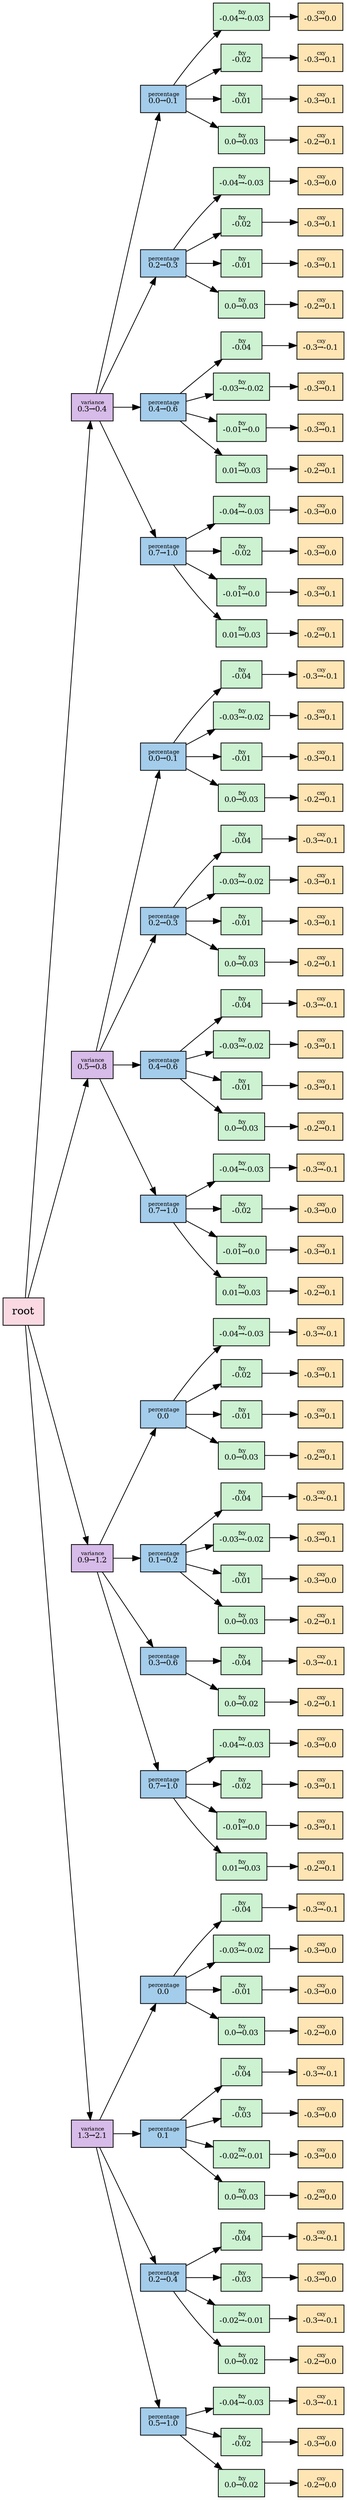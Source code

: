 // My Tree
digraph {
	graph [rankdir=LR]
	root [label=root fillcolor="#FAD9E2" shape=box style=filled]
	root_0 [label=<<FONT POINT-SIZE="7"> variance</FONT><BR/><FONT POINT-SIZE="10">0.3&rarr;0.4</FONT>> fillcolor="#D7BBE8" shape=box style=filled]
	root -> root_0
	root_0_0 [label=<<FONT POINT-SIZE="7"> percentage</FONT><BR/><FONT POINT-SIZE="10">0.0&rarr;0.1</FONT>> fillcolor="#A4CDEB" shape=box style=filled]
	root_0 -> root_0_0
	root_0_0_0 [label=<<FONT POINT-SIZE="7"> fxy</FONT><BR/><FONT POINT-SIZE="10">-0.04&rarr;-0.03</FONT>> fillcolor="#CCF2D2" shape=box style=filled]
	root_0_0 -> root_0_0_0
	root_0_0_0_0 [label=<<FONT POINT-SIZE="7"> cxy</FONT><BR/><FONT POINT-SIZE="10">-0.3&rarr;0.0</FONT>> fillcolor="#FFE5B4" shape=box style=filled]
	root_0_0_0 -> root_0_0_0_0
	root_0_0_1 [label=<<FONT POINT-SIZE="7"> fxy</FONT><BR/><FONT POINT-SIZE="10">-0.02</FONT>> fillcolor="#CCF2D2" shape=box style=filled]
	root_0_0 -> root_0_0_1
	root_0_0_1_0 [label=<<FONT POINT-SIZE="7"> cxy</FONT><BR/><FONT POINT-SIZE="10">-0.3&rarr;0.1</FONT>> fillcolor="#FFE5B4" shape=box style=filled]
	root_0_0_1 -> root_0_0_1_0
	root_0_0_2 [label=<<FONT POINT-SIZE="7"> fxy</FONT><BR/><FONT POINT-SIZE="10">-0.01</FONT>> fillcolor="#CCF2D2" shape=box style=filled]
	root_0_0 -> root_0_0_2
	root_0_0_2_0 [label=<<FONT POINT-SIZE="7"> cxy</FONT><BR/><FONT POINT-SIZE="10">-0.3&rarr;0.1</FONT>> fillcolor="#FFE5B4" shape=box style=filled]
	root_0_0_2 -> root_0_0_2_0
	root_0_0_3 [label=<<FONT POINT-SIZE="7"> fxy</FONT><BR/><FONT POINT-SIZE="10">0.0&rarr;0.03</FONT>> fillcolor="#CCF2D2" shape=box style=filled]
	root_0_0 -> root_0_0_3
	root_0_0_3_0 [label=<<FONT POINT-SIZE="7"> cxy</FONT><BR/><FONT POINT-SIZE="10">-0.2&rarr;0.1</FONT>> fillcolor="#FFE5B4" shape=box style=filled]
	root_0_0_3 -> root_0_0_3_0
	root_0_1 [label=<<FONT POINT-SIZE="7"> percentage</FONT><BR/><FONT POINT-SIZE="10">0.2&rarr;0.3</FONT>> fillcolor="#A4CDEB" shape=box style=filled]
	root_0 -> root_0_1
	root_0_1_0 [label=<<FONT POINT-SIZE="7"> fxy</FONT><BR/><FONT POINT-SIZE="10">-0.04&rarr;-0.03</FONT>> fillcolor="#CCF2D2" shape=box style=filled]
	root_0_1 -> root_0_1_0
	root_0_1_0_0 [label=<<FONT POINT-SIZE="7"> cxy</FONT><BR/><FONT POINT-SIZE="10">-0.3&rarr;0.0</FONT>> fillcolor="#FFE5B4" shape=box style=filled]
	root_0_1_0 -> root_0_1_0_0
	root_0_1_1 [label=<<FONT POINT-SIZE="7"> fxy</FONT><BR/><FONT POINT-SIZE="10">-0.02</FONT>> fillcolor="#CCF2D2" shape=box style=filled]
	root_0_1 -> root_0_1_1
	root_0_1_1_0 [label=<<FONT POINT-SIZE="7"> cxy</FONT><BR/><FONT POINT-SIZE="10">-0.3&rarr;0.1</FONT>> fillcolor="#FFE5B4" shape=box style=filled]
	root_0_1_1 -> root_0_1_1_0
	root_0_1_2 [label=<<FONT POINT-SIZE="7"> fxy</FONT><BR/><FONT POINT-SIZE="10">-0.01</FONT>> fillcolor="#CCF2D2" shape=box style=filled]
	root_0_1 -> root_0_1_2
	root_0_1_2_0 [label=<<FONT POINT-SIZE="7"> cxy</FONT><BR/><FONT POINT-SIZE="10">-0.3&rarr;0.1</FONT>> fillcolor="#FFE5B4" shape=box style=filled]
	root_0_1_2 -> root_0_1_2_0
	root_0_1_3 [label=<<FONT POINT-SIZE="7"> fxy</FONT><BR/><FONT POINT-SIZE="10">0.0&rarr;0.03</FONT>> fillcolor="#CCF2D2" shape=box style=filled]
	root_0_1 -> root_0_1_3
	root_0_1_3_0 [label=<<FONT POINT-SIZE="7"> cxy</FONT><BR/><FONT POINT-SIZE="10">-0.2&rarr;0.1</FONT>> fillcolor="#FFE5B4" shape=box style=filled]
	root_0_1_3 -> root_0_1_3_0
	root_0_2 [label=<<FONT POINT-SIZE="7"> percentage</FONT><BR/><FONT POINT-SIZE="10">0.4&rarr;0.6</FONT>> fillcolor="#A4CDEB" shape=box style=filled]
	root_0 -> root_0_2
	root_0_2_0 [label=<<FONT POINT-SIZE="7"> fxy</FONT><BR/><FONT POINT-SIZE="10">-0.04</FONT>> fillcolor="#CCF2D2" shape=box style=filled]
	root_0_2 -> root_0_2_0
	root_0_2_0_0 [label=<<FONT POINT-SIZE="7"> cxy</FONT><BR/><FONT POINT-SIZE="10">-0.3&rarr;-0.1</FONT>> fillcolor="#FFE5B4" shape=box style=filled]
	root_0_2_0 -> root_0_2_0_0
	root_0_2_1 [label=<<FONT POINT-SIZE="7"> fxy</FONT><BR/><FONT POINT-SIZE="10">-0.03&rarr;-0.02</FONT>> fillcolor="#CCF2D2" shape=box style=filled]
	root_0_2 -> root_0_2_1
	root_0_2_1_0 [label=<<FONT POINT-SIZE="7"> cxy</FONT><BR/><FONT POINT-SIZE="10">-0.3&rarr;0.1</FONT>> fillcolor="#FFE5B4" shape=box style=filled]
	root_0_2_1 -> root_0_2_1_0
	root_0_2_2 [label=<<FONT POINT-SIZE="7"> fxy</FONT><BR/><FONT POINT-SIZE="10">-0.01&rarr;0.0</FONT>> fillcolor="#CCF2D2" shape=box style=filled]
	root_0_2 -> root_0_2_2
	root_0_2_2_0 [label=<<FONT POINT-SIZE="7"> cxy</FONT><BR/><FONT POINT-SIZE="10">-0.3&rarr;0.1</FONT>> fillcolor="#FFE5B4" shape=box style=filled]
	root_0_2_2 -> root_0_2_2_0
	root_0_2_3 [label=<<FONT POINT-SIZE="7"> fxy</FONT><BR/><FONT POINT-SIZE="10">0.01&rarr;0.03</FONT>> fillcolor="#CCF2D2" shape=box style=filled]
	root_0_2 -> root_0_2_3
	root_0_2_3_0 [label=<<FONT POINT-SIZE="7"> cxy</FONT><BR/><FONT POINT-SIZE="10">-0.2&rarr;0.1</FONT>> fillcolor="#FFE5B4" shape=box style=filled]
	root_0_2_3 -> root_0_2_3_0
	root_0_3 [label=<<FONT POINT-SIZE="7"> percentage</FONT><BR/><FONT POINT-SIZE="10">0.7&rarr;1.0</FONT>> fillcolor="#A4CDEB" shape=box style=filled]
	root_0 -> root_0_3
	root_0_3_0 [label=<<FONT POINT-SIZE="7"> fxy</FONT><BR/><FONT POINT-SIZE="10">-0.04&rarr;-0.03</FONT>> fillcolor="#CCF2D2" shape=box style=filled]
	root_0_3 -> root_0_3_0
	root_0_3_0_0 [label=<<FONT POINT-SIZE="7"> cxy</FONT><BR/><FONT POINT-SIZE="10">-0.3&rarr;0.0</FONT>> fillcolor="#FFE5B4" shape=box style=filled]
	root_0_3_0 -> root_0_3_0_0
	root_0_3_1 [label=<<FONT POINT-SIZE="7"> fxy</FONT><BR/><FONT POINT-SIZE="10">-0.02</FONT>> fillcolor="#CCF2D2" shape=box style=filled]
	root_0_3 -> root_0_3_1
	root_0_3_1_0 [label=<<FONT POINT-SIZE="7"> cxy</FONT><BR/><FONT POINT-SIZE="10">-0.3&rarr;0.0</FONT>> fillcolor="#FFE5B4" shape=box style=filled]
	root_0_3_1 -> root_0_3_1_0
	root_0_3_2 [label=<<FONT POINT-SIZE="7"> fxy</FONT><BR/><FONT POINT-SIZE="10">-0.01&rarr;0.0</FONT>> fillcolor="#CCF2D2" shape=box style=filled]
	root_0_3 -> root_0_3_2
	root_0_3_2_0 [label=<<FONT POINT-SIZE="7"> cxy</FONT><BR/><FONT POINT-SIZE="10">-0.3&rarr;0.1</FONT>> fillcolor="#FFE5B4" shape=box style=filled]
	root_0_3_2 -> root_0_3_2_0
	root_0_3_3 [label=<<FONT POINT-SIZE="7"> fxy</FONT><BR/><FONT POINT-SIZE="10">0.01&rarr;0.03</FONT>> fillcolor="#CCF2D2" shape=box style=filled]
	root_0_3 -> root_0_3_3
	root_0_3_3_0 [label=<<FONT POINT-SIZE="7"> cxy</FONT><BR/><FONT POINT-SIZE="10">-0.2&rarr;0.1</FONT>> fillcolor="#FFE5B4" shape=box style=filled]
	root_0_3_3 -> root_0_3_3_0
	root_1 [label=<<FONT POINT-SIZE="7"> variance</FONT><BR/><FONT POINT-SIZE="10">0.5&rarr;0.8</FONT>> fillcolor="#D7BBE8" shape=box style=filled]
	root -> root_1
	root_1_0 [label=<<FONT POINT-SIZE="7"> percentage</FONT><BR/><FONT POINT-SIZE="10">0.0&rarr;0.1</FONT>> fillcolor="#A4CDEB" shape=box style=filled]
	root_1 -> root_1_0
	root_1_0_0 [label=<<FONT POINT-SIZE="7"> fxy</FONT><BR/><FONT POINT-SIZE="10">-0.04</FONT>> fillcolor="#CCF2D2" shape=box style=filled]
	root_1_0 -> root_1_0_0
	root_1_0_0_0 [label=<<FONT POINT-SIZE="7"> cxy</FONT><BR/><FONT POINT-SIZE="10">-0.3&rarr;-0.1</FONT>> fillcolor="#FFE5B4" shape=box style=filled]
	root_1_0_0 -> root_1_0_0_0
	root_1_0_1 [label=<<FONT POINT-SIZE="7"> fxy</FONT><BR/><FONT POINT-SIZE="10">-0.03&rarr;-0.02</FONT>> fillcolor="#CCF2D2" shape=box style=filled]
	root_1_0 -> root_1_0_1
	root_1_0_1_0 [label=<<FONT POINT-SIZE="7"> cxy</FONT><BR/><FONT POINT-SIZE="10">-0.3&rarr;0.1</FONT>> fillcolor="#FFE5B4" shape=box style=filled]
	root_1_0_1 -> root_1_0_1_0
	root_1_0_2 [label=<<FONT POINT-SIZE="7"> fxy</FONT><BR/><FONT POINT-SIZE="10">-0.01</FONT>> fillcolor="#CCF2D2" shape=box style=filled]
	root_1_0 -> root_1_0_2
	root_1_0_2_0 [label=<<FONT POINT-SIZE="7"> cxy</FONT><BR/><FONT POINT-SIZE="10">-0.3&rarr;0.1</FONT>> fillcolor="#FFE5B4" shape=box style=filled]
	root_1_0_2 -> root_1_0_2_0
	root_1_0_3 [label=<<FONT POINT-SIZE="7"> fxy</FONT><BR/><FONT POINT-SIZE="10">0.0&rarr;0.03</FONT>> fillcolor="#CCF2D2" shape=box style=filled]
	root_1_0 -> root_1_0_3
	root_1_0_3_0 [label=<<FONT POINT-SIZE="7"> cxy</FONT><BR/><FONT POINT-SIZE="10">-0.2&rarr;0.1</FONT>> fillcolor="#FFE5B4" shape=box style=filled]
	root_1_0_3 -> root_1_0_3_0
	root_1_1 [label=<<FONT POINT-SIZE="7"> percentage</FONT><BR/><FONT POINT-SIZE="10">0.2&rarr;0.3</FONT>> fillcolor="#A4CDEB" shape=box style=filled]
	root_1 -> root_1_1
	root_1_1_0 [label=<<FONT POINT-SIZE="7"> fxy</FONT><BR/><FONT POINT-SIZE="10">-0.04</FONT>> fillcolor="#CCF2D2" shape=box style=filled]
	root_1_1 -> root_1_1_0
	root_1_1_0_0 [label=<<FONT POINT-SIZE="7"> cxy</FONT><BR/><FONT POINT-SIZE="10">-0.3&rarr;-0.1</FONT>> fillcolor="#FFE5B4" shape=box style=filled]
	root_1_1_0 -> root_1_1_0_0
	root_1_1_1 [label=<<FONT POINT-SIZE="7"> fxy</FONT><BR/><FONT POINT-SIZE="10">-0.03&rarr;-0.02</FONT>> fillcolor="#CCF2D2" shape=box style=filled]
	root_1_1 -> root_1_1_1
	root_1_1_1_0 [label=<<FONT POINT-SIZE="7"> cxy</FONT><BR/><FONT POINT-SIZE="10">-0.3&rarr;0.1</FONT>> fillcolor="#FFE5B4" shape=box style=filled]
	root_1_1_1 -> root_1_1_1_0
	root_1_1_2 [label=<<FONT POINT-SIZE="7"> fxy</FONT><BR/><FONT POINT-SIZE="10">-0.01</FONT>> fillcolor="#CCF2D2" shape=box style=filled]
	root_1_1 -> root_1_1_2
	root_1_1_2_0 [label=<<FONT POINT-SIZE="7"> cxy</FONT><BR/><FONT POINT-SIZE="10">-0.3&rarr;0.1</FONT>> fillcolor="#FFE5B4" shape=box style=filled]
	root_1_1_2 -> root_1_1_2_0
	root_1_1_3 [label=<<FONT POINT-SIZE="7"> fxy</FONT><BR/><FONT POINT-SIZE="10">0.0&rarr;0.03</FONT>> fillcolor="#CCF2D2" shape=box style=filled]
	root_1_1 -> root_1_1_3
	root_1_1_3_0 [label=<<FONT POINT-SIZE="7"> cxy</FONT><BR/><FONT POINT-SIZE="10">-0.2&rarr;0.1</FONT>> fillcolor="#FFE5B4" shape=box style=filled]
	root_1_1_3 -> root_1_1_3_0
	root_1_2 [label=<<FONT POINT-SIZE="7"> percentage</FONT><BR/><FONT POINT-SIZE="10">0.4&rarr;0.6</FONT>> fillcolor="#A4CDEB" shape=box style=filled]
	root_1 -> root_1_2
	root_1_2_0 [label=<<FONT POINT-SIZE="7"> fxy</FONT><BR/><FONT POINT-SIZE="10">-0.04</FONT>> fillcolor="#CCF2D2" shape=box style=filled]
	root_1_2 -> root_1_2_0
	root_1_2_0_0 [label=<<FONT POINT-SIZE="7"> cxy</FONT><BR/><FONT POINT-SIZE="10">-0.3&rarr;-0.1</FONT>> fillcolor="#FFE5B4" shape=box style=filled]
	root_1_2_0 -> root_1_2_0_0
	root_1_2_1 [label=<<FONT POINT-SIZE="7"> fxy</FONT><BR/><FONT POINT-SIZE="10">-0.03&rarr;-0.02</FONT>> fillcolor="#CCF2D2" shape=box style=filled]
	root_1_2 -> root_1_2_1
	root_1_2_1_0 [label=<<FONT POINT-SIZE="7"> cxy</FONT><BR/><FONT POINT-SIZE="10">-0.3&rarr;0.1</FONT>> fillcolor="#FFE5B4" shape=box style=filled]
	root_1_2_1 -> root_1_2_1_0
	root_1_2_2 [label=<<FONT POINT-SIZE="7"> fxy</FONT><BR/><FONT POINT-SIZE="10">-0.01</FONT>> fillcolor="#CCF2D2" shape=box style=filled]
	root_1_2 -> root_1_2_2
	root_1_2_2_0 [label=<<FONT POINT-SIZE="7"> cxy</FONT><BR/><FONT POINT-SIZE="10">-0.3&rarr;0.1</FONT>> fillcolor="#FFE5B4" shape=box style=filled]
	root_1_2_2 -> root_1_2_2_0
	root_1_2_3 [label=<<FONT POINT-SIZE="7"> fxy</FONT><BR/><FONT POINT-SIZE="10">0.0&rarr;0.03</FONT>> fillcolor="#CCF2D2" shape=box style=filled]
	root_1_2 -> root_1_2_3
	root_1_2_3_0 [label=<<FONT POINT-SIZE="7"> cxy</FONT><BR/><FONT POINT-SIZE="10">-0.2&rarr;0.1</FONT>> fillcolor="#FFE5B4" shape=box style=filled]
	root_1_2_3 -> root_1_2_3_0
	root_1_3 [label=<<FONT POINT-SIZE="7"> percentage</FONT><BR/><FONT POINT-SIZE="10">0.7&rarr;1.0</FONT>> fillcolor="#A4CDEB" shape=box style=filled]
	root_1 -> root_1_3
	root_1_3_0 [label=<<FONT POINT-SIZE="7"> fxy</FONT><BR/><FONT POINT-SIZE="10">-0.04&rarr;-0.03</FONT>> fillcolor="#CCF2D2" shape=box style=filled]
	root_1_3 -> root_1_3_0
	root_1_3_0_0 [label=<<FONT POINT-SIZE="7"> cxy</FONT><BR/><FONT POINT-SIZE="10">-0.3&rarr;-0.1</FONT>> fillcolor="#FFE5B4" shape=box style=filled]
	root_1_3_0 -> root_1_3_0_0
	root_1_3_1 [label=<<FONT POINT-SIZE="7"> fxy</FONT><BR/><FONT POINT-SIZE="10">-0.02</FONT>> fillcolor="#CCF2D2" shape=box style=filled]
	root_1_3 -> root_1_3_1
	root_1_3_1_0 [label=<<FONT POINT-SIZE="7"> cxy</FONT><BR/><FONT POINT-SIZE="10">-0.3&rarr;0.0</FONT>> fillcolor="#FFE5B4" shape=box style=filled]
	root_1_3_1 -> root_1_3_1_0
	root_1_3_2 [label=<<FONT POINT-SIZE="7"> fxy</FONT><BR/><FONT POINT-SIZE="10">-0.01&rarr;0.0</FONT>> fillcolor="#CCF2D2" shape=box style=filled]
	root_1_3 -> root_1_3_2
	root_1_3_2_0 [label=<<FONT POINT-SIZE="7"> cxy</FONT><BR/><FONT POINT-SIZE="10">-0.3&rarr;0.1</FONT>> fillcolor="#FFE5B4" shape=box style=filled]
	root_1_3_2 -> root_1_3_2_0
	root_1_3_3 [label=<<FONT POINT-SIZE="7"> fxy</FONT><BR/><FONT POINT-SIZE="10">0.01&rarr;0.03</FONT>> fillcolor="#CCF2D2" shape=box style=filled]
	root_1_3 -> root_1_3_3
	root_1_3_3_0 [label=<<FONT POINT-SIZE="7"> cxy</FONT><BR/><FONT POINT-SIZE="10">-0.2&rarr;0.1</FONT>> fillcolor="#FFE5B4" shape=box style=filled]
	root_1_3_3 -> root_1_3_3_0
	root_2 [label=<<FONT POINT-SIZE="7"> variance</FONT><BR/><FONT POINT-SIZE="10">0.9&rarr;1.2</FONT>> fillcolor="#D7BBE8" shape=box style=filled]
	root -> root_2
	root_2_0 [label=<<FONT POINT-SIZE="7"> percentage</FONT><BR/><FONT POINT-SIZE="10">0.0</FONT>> fillcolor="#A4CDEB" shape=box style=filled]
	root_2 -> root_2_0
	root_2_0_0 [label=<<FONT POINT-SIZE="7"> fxy</FONT><BR/><FONT POINT-SIZE="10">-0.04&rarr;-0.03</FONT>> fillcolor="#CCF2D2" shape=box style=filled]
	root_2_0 -> root_2_0_0
	root_2_0_0_0 [label=<<FONT POINT-SIZE="7"> cxy</FONT><BR/><FONT POINT-SIZE="10">-0.3&rarr;-0.1</FONT>> fillcolor="#FFE5B4" shape=box style=filled]
	root_2_0_0 -> root_2_0_0_0
	root_2_0_1 [label=<<FONT POINT-SIZE="7"> fxy</FONT><BR/><FONT POINT-SIZE="10">-0.02</FONT>> fillcolor="#CCF2D2" shape=box style=filled]
	root_2_0 -> root_2_0_1
	root_2_0_1_0 [label=<<FONT POINT-SIZE="7"> cxy</FONT><BR/><FONT POINT-SIZE="10">-0.3&rarr;0.1</FONT>> fillcolor="#FFE5B4" shape=box style=filled]
	root_2_0_1 -> root_2_0_1_0
	root_2_0_2 [label=<<FONT POINT-SIZE="7"> fxy</FONT><BR/><FONT POINT-SIZE="10">-0.01</FONT>> fillcolor="#CCF2D2" shape=box style=filled]
	root_2_0 -> root_2_0_2
	root_2_0_2_0 [label=<<FONT POINT-SIZE="7"> cxy</FONT><BR/><FONT POINT-SIZE="10">-0.3&rarr;0.1</FONT>> fillcolor="#FFE5B4" shape=box style=filled]
	root_2_0_2 -> root_2_0_2_0
	root_2_0_3 [label=<<FONT POINT-SIZE="7"> fxy</FONT><BR/><FONT POINT-SIZE="10">0.0&rarr;0.03</FONT>> fillcolor="#CCF2D2" shape=box style=filled]
	root_2_0 -> root_2_0_3
	root_2_0_3_0 [label=<<FONT POINT-SIZE="7"> cxy</FONT><BR/><FONT POINT-SIZE="10">-0.2&rarr;0.1</FONT>> fillcolor="#FFE5B4" shape=box style=filled]
	root_2_0_3 -> root_2_0_3_0
	root_2_1 [label=<<FONT POINT-SIZE="7"> percentage</FONT><BR/><FONT POINT-SIZE="10">0.1&rarr;0.2</FONT>> fillcolor="#A4CDEB" shape=box style=filled]
	root_2 -> root_2_1
	root_2_1_0 [label=<<FONT POINT-SIZE="7"> fxy</FONT><BR/><FONT POINT-SIZE="10">-0.04</FONT>> fillcolor="#CCF2D2" shape=box style=filled]
	root_2_1 -> root_2_1_0
	root_2_1_0_0 [label=<<FONT POINT-SIZE="7"> cxy</FONT><BR/><FONT POINT-SIZE="10">-0.3&rarr;-0.1</FONT>> fillcolor="#FFE5B4" shape=box style=filled]
	root_2_1_0 -> root_2_1_0_0
	root_2_1_1 [label=<<FONT POINT-SIZE="7"> fxy</FONT><BR/><FONT POINT-SIZE="10">-0.03&rarr;-0.02</FONT>> fillcolor="#CCF2D2" shape=box style=filled]
	root_2_1 -> root_2_1_1
	root_2_1_1_0 [label=<<FONT POINT-SIZE="7"> cxy</FONT><BR/><FONT POINT-SIZE="10">-0.3&rarr;0.1</FONT>> fillcolor="#FFE5B4" shape=box style=filled]
	root_2_1_1 -> root_2_1_1_0
	root_2_1_2 [label=<<FONT POINT-SIZE="7"> fxy</FONT><BR/><FONT POINT-SIZE="10">-0.01</FONT>> fillcolor="#CCF2D2" shape=box style=filled]
	root_2_1 -> root_2_1_2
	root_2_1_2_0 [label=<<FONT POINT-SIZE="7"> cxy</FONT><BR/><FONT POINT-SIZE="10">-0.3&rarr;0.0</FONT>> fillcolor="#FFE5B4" shape=box style=filled]
	root_2_1_2 -> root_2_1_2_0
	root_2_1_3 [label=<<FONT POINT-SIZE="7"> fxy</FONT><BR/><FONT POINT-SIZE="10">0.0&rarr;0.03</FONT>> fillcolor="#CCF2D2" shape=box style=filled]
	root_2_1 -> root_2_1_3
	root_2_1_3_0 [label=<<FONT POINT-SIZE="7"> cxy</FONT><BR/><FONT POINT-SIZE="10">-0.2&rarr;0.1</FONT>> fillcolor="#FFE5B4" shape=box style=filled]
	root_2_1_3 -> root_2_1_3_0
	root_2_2 [label=<<FONT POINT-SIZE="7"> percentage</FONT><BR/><FONT POINT-SIZE="10">0.3&rarr;0.6</FONT>> fillcolor="#A4CDEB" shape=box style=filled]
	root_2 -> root_2_2
	root_2_2_0 [label=<<FONT POINT-SIZE="7"> fxy</FONT><BR/><FONT POINT-SIZE="10">-0.04</FONT>> fillcolor="#CCF2D2" shape=box style=filled]
	root_2_2 -> root_2_2_0
	root_2_2_0_0 [label=<<FONT POINT-SIZE="7"> cxy</FONT><BR/><FONT POINT-SIZE="10">-0.3&rarr;-0.1</FONT>> fillcolor="#FFE5B4" shape=box style=filled]
	root_2_2_0 -> root_2_2_0_0
	root_2_2_3 [label=<<FONT POINT-SIZE="7"> fxy</FONT><BR/><FONT POINT-SIZE="10">0.0&rarr;0.02</FONT>> fillcolor="#CCF2D2" shape=box style=filled]
	root_2_2 -> root_2_2_3
	root_2_2_3_0 [label=<<FONT POINT-SIZE="7"> cxy</FONT><BR/><FONT POINT-SIZE="10">-0.2&rarr;0.1</FONT>> fillcolor="#FFE5B4" shape=box style=filled]
	root_2_2_3 -> root_2_2_3_0
	root_2_3 [label=<<FONT POINT-SIZE="7"> percentage</FONT><BR/><FONT POINT-SIZE="10">0.7&rarr;1.0</FONT>> fillcolor="#A4CDEB" shape=box style=filled]
	root_2 -> root_2_3
	root_2_3_0 [label=<<FONT POINT-SIZE="7"> fxy</FONT><BR/><FONT POINT-SIZE="10">-0.04&rarr;-0.03</FONT>> fillcolor="#CCF2D2" shape=box style=filled]
	root_2_3 -> root_2_3_0
	root_2_3_0_0 [label=<<FONT POINT-SIZE="7"> cxy</FONT><BR/><FONT POINT-SIZE="10">-0.3&rarr;0.0</FONT>> fillcolor="#FFE5B4" shape=box style=filled]
	root_2_3_0 -> root_2_3_0_0
	root_2_3_1 [label=<<FONT POINT-SIZE="7"> fxy</FONT><BR/><FONT POINT-SIZE="10">-0.02</FONT>> fillcolor="#CCF2D2" shape=box style=filled]
	root_2_3 -> root_2_3_1
	root_2_3_1_0 [label=<<FONT POINT-SIZE="7"> cxy</FONT><BR/><FONT POINT-SIZE="10">-0.3&rarr;0.1</FONT>> fillcolor="#FFE5B4" shape=box style=filled]
	root_2_3_1 -> root_2_3_1_0
	root_2_3_2 [label=<<FONT POINT-SIZE="7"> fxy</FONT><BR/><FONT POINT-SIZE="10">-0.01&rarr;0.0</FONT>> fillcolor="#CCF2D2" shape=box style=filled]
	root_2_3 -> root_2_3_2
	root_2_3_2_0 [label=<<FONT POINT-SIZE="7"> cxy</FONT><BR/><FONT POINT-SIZE="10">-0.3&rarr;0.1</FONT>> fillcolor="#FFE5B4" shape=box style=filled]
	root_2_3_2 -> root_2_3_2_0
	root_2_3_3 [label=<<FONT POINT-SIZE="7"> fxy</FONT><BR/><FONT POINT-SIZE="10">0.01&rarr;0.03</FONT>> fillcolor="#CCF2D2" shape=box style=filled]
	root_2_3 -> root_2_3_3
	root_2_3_3_0 [label=<<FONT POINT-SIZE="7"> cxy</FONT><BR/><FONT POINT-SIZE="10">-0.2&rarr;0.1</FONT>> fillcolor="#FFE5B4" shape=box style=filled]
	root_2_3_3 -> root_2_3_3_0
	root_3 [label=<<FONT POINT-SIZE="7"> variance</FONT><BR/><FONT POINT-SIZE="10">1.3&rarr;2.1</FONT>> fillcolor="#D7BBE8" shape=box style=filled]
	root -> root_3
	root_3_0 [label=<<FONT POINT-SIZE="7"> percentage</FONT><BR/><FONT POINT-SIZE="10">0.0</FONT>> fillcolor="#A4CDEB" shape=box style=filled]
	root_3 -> root_3_0
	root_3_0_0 [label=<<FONT POINT-SIZE="7"> fxy</FONT><BR/><FONT POINT-SIZE="10">-0.04</FONT>> fillcolor="#CCF2D2" shape=box style=filled]
	root_3_0 -> root_3_0_0
	root_3_0_0_0 [label=<<FONT POINT-SIZE="7"> cxy</FONT><BR/><FONT POINT-SIZE="10">-0.3&rarr;-0.1</FONT>> fillcolor="#FFE5B4" shape=box style=filled]
	root_3_0_0 -> root_3_0_0_0
	root_3_0_1 [label=<<FONT POINT-SIZE="7"> fxy</FONT><BR/><FONT POINT-SIZE="10">-0.03&rarr;-0.02</FONT>> fillcolor="#CCF2D2" shape=box style=filled]
	root_3_0 -> root_3_0_1
	root_3_0_1_0 [label=<<FONT POINT-SIZE="7"> cxy</FONT><BR/><FONT POINT-SIZE="10">-0.3&rarr;0.0</FONT>> fillcolor="#FFE5B4" shape=box style=filled]
	root_3_0_1 -> root_3_0_1_0
	root_3_0_2 [label=<<FONT POINT-SIZE="7"> fxy</FONT><BR/><FONT POINT-SIZE="10">-0.01</FONT>> fillcolor="#CCF2D2" shape=box style=filled]
	root_3_0 -> root_3_0_2
	root_3_0_2_0 [label=<<FONT POINT-SIZE="7"> cxy</FONT><BR/><FONT POINT-SIZE="10">-0.3&rarr;0.0</FONT>> fillcolor="#FFE5B4" shape=box style=filled]
	root_3_0_2 -> root_3_0_2_0
	root_3_0_3 [label=<<FONT POINT-SIZE="7"> fxy</FONT><BR/><FONT POINT-SIZE="10">0.0&rarr;0.03</FONT>> fillcolor="#CCF2D2" shape=box style=filled]
	root_3_0 -> root_3_0_3
	root_3_0_3_0 [label=<<FONT POINT-SIZE="7"> cxy</FONT><BR/><FONT POINT-SIZE="10">-0.2&rarr;0.0</FONT>> fillcolor="#FFE5B4" shape=box style=filled]
	root_3_0_3 -> root_3_0_3_0
	root_3_1 [label=<<FONT POINT-SIZE="7"> percentage</FONT><BR/><FONT POINT-SIZE="10">0.1</FONT>> fillcolor="#A4CDEB" shape=box style=filled]
	root_3 -> root_3_1
	root_3_1_0 [label=<<FONT POINT-SIZE="7"> fxy</FONT><BR/><FONT POINT-SIZE="10">-0.04</FONT>> fillcolor="#CCF2D2" shape=box style=filled]
	root_3_1 -> root_3_1_0
	root_3_1_0_0 [label=<<FONT POINT-SIZE="7"> cxy</FONT><BR/><FONT POINT-SIZE="10">-0.3&rarr;-0.1</FONT>> fillcolor="#FFE5B4" shape=box style=filled]
	root_3_1_0 -> root_3_1_0_0
	root_3_1_1 [label=<<FONT POINT-SIZE="7"> fxy</FONT><BR/><FONT POINT-SIZE="10">-0.03</FONT>> fillcolor="#CCF2D2" shape=box style=filled]
	root_3_1 -> root_3_1_1
	root_3_1_1_0 [label=<<FONT POINT-SIZE="7"> cxy</FONT><BR/><FONT POINT-SIZE="10">-0.3&rarr;0.0</FONT>> fillcolor="#FFE5B4" shape=box style=filled]
	root_3_1_1 -> root_3_1_1_0
	root_3_1_2 [label=<<FONT POINT-SIZE="7"> fxy</FONT><BR/><FONT POINT-SIZE="10">-0.02&rarr;-0.01</FONT>> fillcolor="#CCF2D2" shape=box style=filled]
	root_3_1 -> root_3_1_2
	root_3_1_2_0 [label=<<FONT POINT-SIZE="7"> cxy</FONT><BR/><FONT POINT-SIZE="10">-0.3&rarr;0.0</FONT>> fillcolor="#FFE5B4" shape=box style=filled]
	root_3_1_2 -> root_3_1_2_0
	root_3_1_3 [label=<<FONT POINT-SIZE="7"> fxy</FONT><BR/><FONT POINT-SIZE="10">0.0&rarr;0.03</FONT>> fillcolor="#CCF2D2" shape=box style=filled]
	root_3_1 -> root_3_1_3
	root_3_1_3_0 [label=<<FONT POINT-SIZE="7"> cxy</FONT><BR/><FONT POINT-SIZE="10">-0.2&rarr;0.0</FONT>> fillcolor="#FFE5B4" shape=box style=filled]
	root_3_1_3 -> root_3_1_3_0
	root_3_2 [label=<<FONT POINT-SIZE="7"> percentage</FONT><BR/><FONT POINT-SIZE="10">0.2&rarr;0.4</FONT>> fillcolor="#A4CDEB" shape=box style=filled]
	root_3 -> root_3_2
	root_3_2_0 [label=<<FONT POINT-SIZE="7"> fxy</FONT><BR/><FONT POINT-SIZE="10">-0.04</FONT>> fillcolor="#CCF2D2" shape=box style=filled]
	root_3_2 -> root_3_2_0
	root_3_2_0_0 [label=<<FONT POINT-SIZE="7"> cxy</FONT><BR/><FONT POINT-SIZE="10">-0.3&rarr;-0.1</FONT>> fillcolor="#FFE5B4" shape=box style=filled]
	root_3_2_0 -> root_3_2_0_0
	root_3_2_1 [label=<<FONT POINT-SIZE="7"> fxy</FONT><BR/><FONT POINT-SIZE="10">-0.03</FONT>> fillcolor="#CCF2D2" shape=box style=filled]
	root_3_2 -> root_3_2_1
	root_3_2_1_0 [label=<<FONT POINT-SIZE="7"> cxy</FONT><BR/><FONT POINT-SIZE="10">-0.3&rarr;0.0</FONT>> fillcolor="#FFE5B4" shape=box style=filled]
	root_3_2_1 -> root_3_2_1_0
	root_3_2_2 [label=<<FONT POINT-SIZE="7"> fxy</FONT><BR/><FONT POINT-SIZE="10">-0.02&rarr;-0.01</FONT>> fillcolor="#CCF2D2" shape=box style=filled]
	root_3_2 -> root_3_2_2
	root_3_2_2_0 [label=<<FONT POINT-SIZE="7"> cxy</FONT><BR/><FONT POINT-SIZE="10">-0.3&rarr;-0.1</FONT>> fillcolor="#FFE5B4" shape=box style=filled]
	root_3_2_2 -> root_3_2_2_0
	root_3_2_3 [label=<<FONT POINT-SIZE="7"> fxy</FONT><BR/><FONT POINT-SIZE="10">0.0&rarr;0.02</FONT>> fillcolor="#CCF2D2" shape=box style=filled]
	root_3_2 -> root_3_2_3
	root_3_2_3_0 [label=<<FONT POINT-SIZE="7"> cxy</FONT><BR/><FONT POINT-SIZE="10">-0.2&rarr;0.0</FONT>> fillcolor="#FFE5B4" shape=box style=filled]
	root_3_2_3 -> root_3_2_3_0
	root_3_3 [label=<<FONT POINT-SIZE="7"> percentage</FONT><BR/><FONT POINT-SIZE="10">0.5&rarr;1.0</FONT>> fillcolor="#A4CDEB" shape=box style=filled]
	root_3 -> root_3_3
	root_3_3_0 [label=<<FONT POINT-SIZE="7"> fxy</FONT><BR/><FONT POINT-SIZE="10">-0.04&rarr;-0.03</FONT>> fillcolor="#CCF2D2" shape=box style=filled]
	root_3_3 -> root_3_3_0
	root_3_3_0_0 [label=<<FONT POINT-SIZE="7"> cxy</FONT><BR/><FONT POINT-SIZE="10">-0.3&rarr;-0.1</FONT>> fillcolor="#FFE5B4" shape=box style=filled]
	root_3_3_0 -> root_3_3_0_0
	root_3_3_1 [label=<<FONT POINT-SIZE="7"> fxy</FONT><BR/><FONT POINT-SIZE="10">-0.02</FONT>> fillcolor="#CCF2D2" shape=box style=filled]
	root_3_3 -> root_3_3_1
	root_3_3_1_0 [label=<<FONT POINT-SIZE="7"> cxy</FONT><BR/><FONT POINT-SIZE="10">-0.3&rarr;0.0</FONT>> fillcolor="#FFE5B4" shape=box style=filled]
	root_3_3_1 -> root_3_3_1_0
	root_3_3_3 [label=<<FONT POINT-SIZE="7"> fxy</FONT><BR/><FONT POINT-SIZE="10">0.0&rarr;0.02</FONT>> fillcolor="#CCF2D2" shape=box style=filled]
	root_3_3 -> root_3_3_3
	root_3_3_3_0 [label=<<FONT POINT-SIZE="7"> cxy</FONT><BR/><FONT POINT-SIZE="10">-0.2&rarr;0.0</FONT>> fillcolor="#FFE5B4" shape=box style=filled]
	root_3_3_3 -> root_3_3_3_0
}
